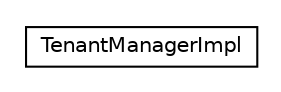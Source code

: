 #!/usr/local/bin/dot
#
# Class diagram 
# Generated by UMLGraph version R5_6-24-gf6e263 (http://www.umlgraph.org/)
#

digraph G {
	edge [fontname="Helvetica",fontsize=10,labelfontname="Helvetica",labelfontsize=10];
	node [fontname="Helvetica",fontsize=10,shape=plaintext];
	nodesep=0.25;
	ranksep=0.5;
	// org.universAAL.middleware.managers.tenant.TenantManagerImpl
	c31732 [label=<<table title="org.universAAL.middleware.managers.tenant.TenantManagerImpl" border="0" cellborder="1" cellspacing="0" cellpadding="2" port="p" href="./TenantManagerImpl.html">
		<tr><td><table border="0" cellspacing="0" cellpadding="1">
<tr><td align="center" balign="center"> TenantManagerImpl </td></tr>
		</table></td></tr>
		</table>>, URL="./TenantManagerImpl.html", fontname="Helvetica", fontcolor="black", fontsize=10.0];
}

